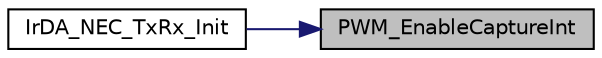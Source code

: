 digraph "PWM_EnableCaptureInt"
{
 // LATEX_PDF_SIZE
  edge [fontname="Helvetica",fontsize="10",labelfontname="Helvetica",labelfontsize="10"];
  node [fontname="Helvetica",fontsize="10",shape=record];
  rankdir="RL";
  Node1 [label="PWM_EnableCaptureInt",height=0.2,width=0.4,color="black", fillcolor="grey75", style="filled", fontcolor="black",tooltip="This function enable capture interrupt of selected channel."];
  Node1 -> Node2 [dir="back",color="midnightblue",fontsize="10",style="solid",fontname="Helvetica"];
  Node2 [label="IrDA_NEC_TxRx_Init",height=0.2,width=0.4,color="black", fillcolor="white", style="filled",URL="$da/d69/group___nano130___basic01___f_u_n_c_t_i_o_n_s.html#ga7233a8f8873a41bafa1af09ce704716c",tooltip="This function is used to initiate PWM for IrDA NEC."];
}
